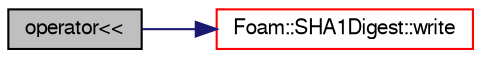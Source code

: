 digraph "operator&lt;&lt;"
{
  bgcolor="transparent";
  edge [fontname="FreeSans",fontsize="10",labelfontname="FreeSans",labelfontsize="10"];
  node [fontname="FreeSans",fontsize="10",shape=record];
  rankdir="LR";
  Node116676 [label="operator\<\<",height=0.2,width=0.4,color="black", fillcolor="grey75", style="filled", fontcolor="black"];
  Node116676 -> Node116677 [color="midnightblue",fontsize="10",style="solid",fontname="FreeSans"];
  Node116677 [label="Foam::SHA1Digest::write",height=0.2,width=0.4,color="red",URL="$a27738.html#ac6f9e6e8cc976c13c54633d3895cc57e",tooltip="Write (40-byte) text representation, optionally with &#39;_&#39; prefix. "];
}
